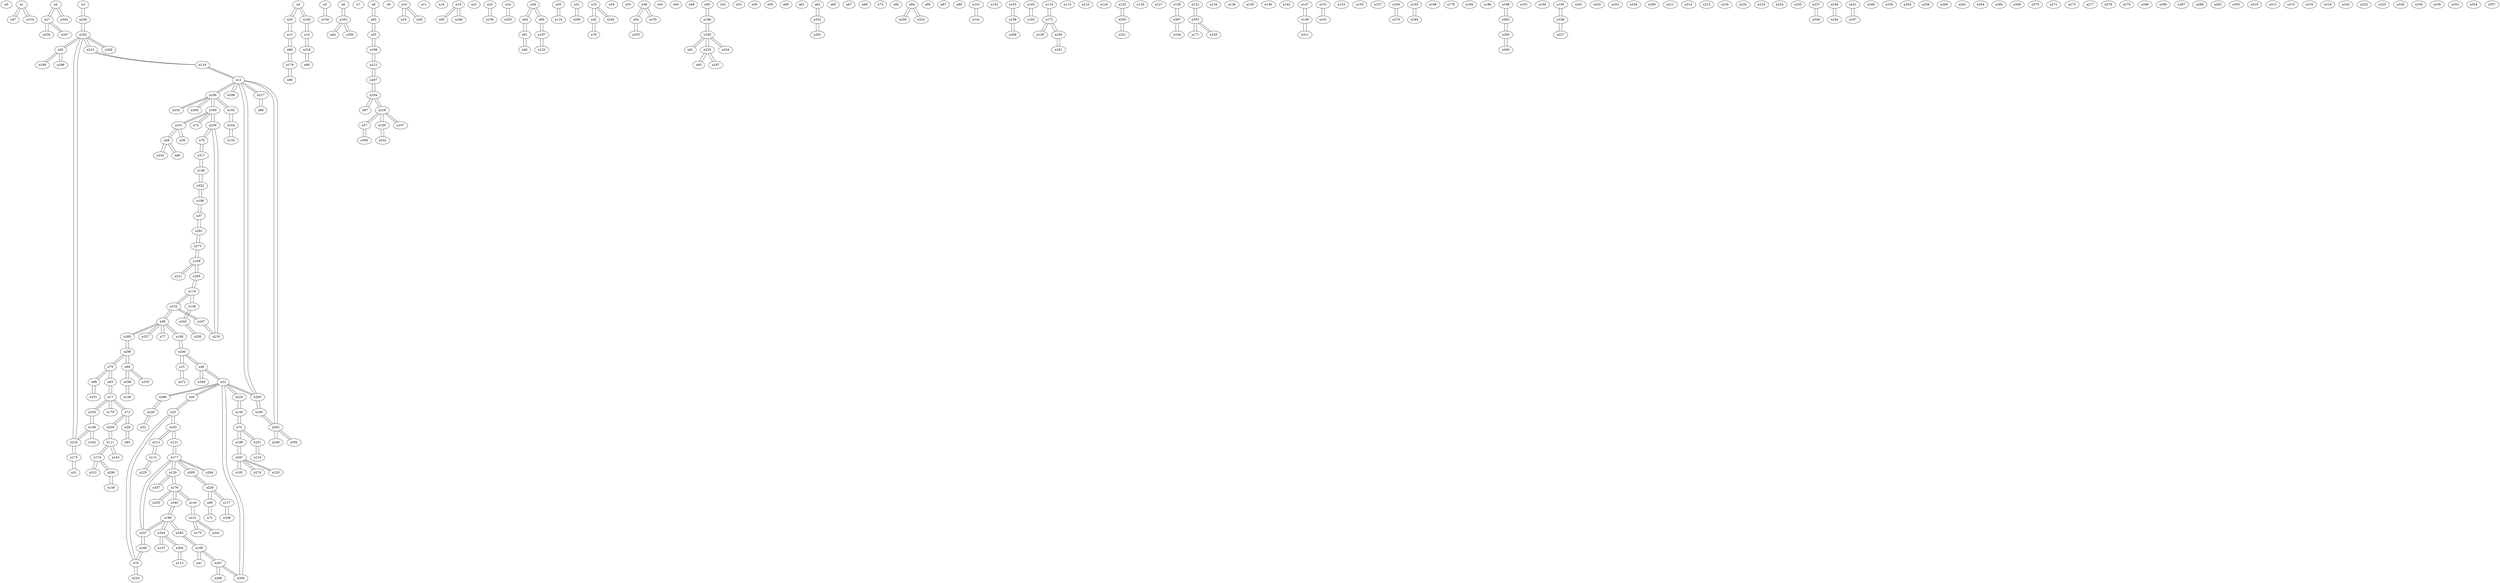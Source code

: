 graph {
n0;
n1;
n2;
n3;
n4;
n5;
n6;
n7;
n8;
n9;
n10;
n11;
n12;
n13;
n14;
n15;
n16;
n17;
n18;
n19;
n20;
n21;
n22;
n23;
n24;
n25;
n26;
n27;
n28;
n29;
n30;
n31;
n32;
n33;
n34;
n35;
n36;
n37;
n38;
n39;
n40;
n41;
n42;
n43;
n44;
n45;
n46;
n47;
n48;
n49;
n50;
n51;
n52;
n53;
n54;
n55;
n56;
n57;
n58;
n59;
n60;
n61;
n62;
n63;
n64;
n65;
n66;
n67;
n68;
n69;
n70;
n71;
n72;
n73;
n74;
n75;
n76;
n77;
n78;
n79;
n80;
n81;
n82;
n83;
n84;
n85;
n86;
n87;
n88;
n89;
n90;
n91;
n92;
n93;
n94;
n95;
n96;
n97;
n98;
n99;
n100;
n101;
n102;
n103;
n104;
n105;
n106;
n107;
n108;
n109;
n110;
n111;
n112;
n113;
n114;
n115;
n116;
n117;
n118;
n119;
n120;
n121;
n122;
n123;
n124;
n125;
n126;
n127;
n128;
n129;
n130;
n131;
n132;
n133;
n134;
n135;
n136;
n137;
n138;
n139;
n140;
n141;
n142;
n143;
n144;
n145;
n146;
n147;
n148;
n149;
n150;
n151;
n152;
n153;
n154;
n155;
n156;
n157;
n158;
n159;
n160;
n161;
n162;
n163;
n164;
n165;
n166;
n167;
n168;
n169;
n170;
n171;
n172;
n173;
n174;
n175;
n176;
n177;
n178;
n179;
n180;
n181;
n182;
n183;
n184;
n185;
n186;
n187;
n188;
n189;
n190;
n191;
n192;
n193;
n194;
n195;
n196;
n197;
n198;
n199;
n200;
n201;
n202;
n203;
n204;
n205;
n206;
n207;
n208;
n209;
n210;
n211;
n212;
n213;
n214;
n215;
n216;
n217;
n218;
n219;
n220;
n221;
n222;
n223;
n224;
n225;
n226;
n227;
n228;
n229;
n230;
n231;
n232;
n233;
n234;
n235;
n236;
n237;
n238;
n239;
n240;
n241;
n242;
n243;
n244;
n245;
n246;
n247;
n248;
n249;
n250;
n251;
n252;
n253;
n254;
n255;
n256;
n257;
n258;
n259;
n260;
n261;
n262;
n263;
n264;
n265;
n266;
n267;
n268;
n269;
n270;
n271;
n272;
n273;
n274;
n275;
n276;
n277;
n278;
n279;
n280;
n281;
n282;
n283;
n284;
n285;
n286;
n287;
n288;
n289;
n290;
n291;
n292;
n293;
n294;
n295;
n296;
n297;
n298;
n299;
n300;
n301;
n302;
n303;
n304;
n305;
n306;
n307;
n308;
n309;
n310;
n311;
n312;
n313;
n314;
n315;
n316;
n317;
n318;
n319;
n320;
n321;
n322;
n323;
n324;
n325;
n326;
n327;
n328;
n329;
n330;
n331;
n332;
n333;
n334;
n335;
n336;
n337;
n338;
n339;
n340;
n341;
n342;
n343;
n344;
n345;
n346;
n347;
n348;
n349;
n350;
n351;
n352;
n353;
n354;
n355;
n356;
n357;
n1 -- n47;
n1 -- n314;
n2 -- n27;
n2 -- n343;
n3 -- n229;
n4 -- n20;
n4 -- n193;
n5 -- n154;
n6 -- n163;
n8 -- n83;
n10 -- n28;
n10 -- n19;
n12 -- n217;
n12 -- n118;
n12 -- n208;
n12 -- n106;
n12 -- n200;
n12 -- n262;
n13 -- n66;
n13 -- n20;
n14 -- n318;
n14 -- n193;
n15 -- n272;
n15 -- n240;
n17 -- n72;
n17 -- n63;
n17 -- n333;
n17 -- n170;
n18 -- n95;
n18 -- n246;
n19 -- n10;
n20 -- n4;
n20 -- n13;
n22 -- n49;
n22 -- n40;
n22 -- n222;
n22 -- n200;
n22 -- n309;
n22 -- n296;
n23 -- n159;
n24 -- n293;
n25 -- n40;
n25 -- n245;
n25 -- n79;
n26 -- n64;
n26 -- n90;
n27 -- n2;
n27 -- n236;
n27 -- n267;
n28 -- n10;
n29 -- n85;
n29 -- n72;
n30 -- n116;
n31 -- n285;
n32 -- n42;
n32 -- n242;
n33 -- n228;
n36 -- n327;
n36 -- n265;
n36 -- n152;
n36 -- n77;
n36 -- n190;
n37 -- n281;
n37 -- n196;
n38 -- n135;
n38 -- n54;
n39 -- n231;
n40 -- n25;
n40 -- n22;
n41 -- n108;
n42 -- n76;
n42 -- n32;
n44 -- n163;
n46 -- n91;
n47 -- n1;
n49 -- n348;
n49 -- n240;
n49 -- n22;
n50 -- n166;
n51 -- n173;
n54 -- n38;
n54 -- n355;
n55 -- n83;
n55 -- n198;
n57 -- n218;
n57 -- n306;
n58 -- n252;
n58 -- n80;
n58 -- n231;
n62 -- n352;
n63 -- n17;
n63 -- n75;
n64 -- n91;
n64 -- n26;
n66 -- n13;
n66 -- n179;
n69 -- n71;
n69 -- n226;
n70 -- n145;
n70 -- n251;
n70 -- n189;
n71 -- n69;
n72 -- n29;
n72 -- n17;
n72 -- n259;
n74 -- n169;
n75 -- n63;
n75 -- n98;
n75 -- n289;
n76 -- n42;
n77 -- n36;
n78 -- n239;
n78 -- n317;
n79 -- n25;
n79 -- n340;
n79 -- n224;
n80 -- n58;
n81 -- n356;
n83 -- n55;
n83 -- n8;
n84 -- n209;
n84 -- n223;
n85 -- n29;
n88 -- n217;
n90 -- n197;
n90 -- n26;
n91 -- n64;
n91 -- n46;
n92 -- n299;
n92 -- n182;
n92 -- n199;
n93 -- n220;
n94 -- n335;
n94 -- n289;
n94 -- n258;
n95 -- n18;
n96 -- n179;
n97 -- n104;
n98 -- n331;
n98 -- n75;
n99 -- n318;
n100 -- n218;
n100 -- n332;
n101 -- n141;
n103 -- n158;
n104 -- n218;
n104 -- n297;
n104 -- n97;
n105 -- n183;
n106 -- n192;
n106 -- n12;
n106 -- n308;
n106 -- n253;
n106 -- n169;
n107 -- n218;
n108 -- n207;
n108 -- n283;
n108 -- n41;
n109 -- n273;
n109 -- n221;
n109 -- n295;
n110 -- n251;
n111 -- n174;
n111 -- n143;
n111 -- n259;
n112 -- n213;
n112 -- n225;
n113 -- n304;
n114 -- n172;
n116 -- n30;
n117 -- n339;
n117 -- n226;
n118 -- n12;
n118 -- n210;
n119 -- n152;
n119 -- n138;
n119 -- n295;
n120 -- n347;
n121 -- n245;
n121 -- n177;
n122 -- n197;
n125 -- n329;
n128 -- n172;
n129 -- n337;
n129 -- n176;
n129 -- n177;
n130 -- n307;
n131 -- n341;
n131 -- n175;
n131 -- n144;
n132 -- n353;
n133 -- n324;
n135 -- n38;
n137 -- n344;
n138 -- n119;
n138 -- n342;
n141 -- n101;
n143 -- n111;
n144 -- n176;
n144 -- n131;
n145 -- n70;
n145 -- n222;
n146 -- n322;
n146 -- n317;
n147 -- n149;
n148 -- n162;
n148 -- n216;
n148 -- n333;
n149 -- n311;
n149 -- n147;
n150 -- n290;
n151 -- n161;
n152 -- n119;
n152 -- n167;
n152 -- n36;
n154 -- n5;
n156 -- n258;
n158 -- n268;
n158 -- n103;
n159 -- n23;
n160 -- n276;
n161 -- n151;
n162 -- n148;
n163 -- n6;
n163 -- n350;
n163 -- n44;
n164 -- n307;
n165 -- n349;
n166 -- n50;
n166 -- n356;
n167 -- n152;
n167 -- n219;
n169 -- n239;
n169 -- n106;
n169 -- n74;
n169 -- n231;
n170 -- n17;
n171 -- n353;
n172 -- n205;
n172 -- n114;
n172 -- n128;
n173 -- n216;
n173 -- n51;
n174 -- n111;
n174 -- n290;
n174 -- n312;
n175 -- n131;
n176 -- n345;
n176 -- n255;
n176 -- n129;
n176 -- n144;
n177 -- n284;
n177 -- n247;
n177 -- n305;
n177 -- n129;
n177 -- n121;
n179 -- n66;
n179 -- n96;
n180 -- n345;
n180 -- n247;
n180 -- n283;
n180 -- n344;
n181 -- n347;
n182 -- n229;
n182 -- n210;
n182 -- n216;
n182 -- n328;
n182 -- n92;
n183 -- n105;
n185 -- n200;
n185 -- n262;
n187 -- n220;
n188 -- n263;
n189 -- n70;
n189 -- n347;
n190 -- n240;
n190 -- n36;
n192 -- n324;
n192 -- n106;
n193 -- n4;
n193 -- n14;
n195 -- n338;
n196 -- n322;
n196 -- n37;
n197 -- n122;
n197 -- n90;
n198 -- n212;
n198 -- n55;
n199 -- n92;
n200 -- n12;
n200 -- n22;
n200 -- n185;
n205 -- n291;
n205 -- n172;
n207 -- n108;
n207 -- n309;
n207 -- n298;
n208 -- n12;
n209 -- n84;
n210 -- n118;
n210 -- n182;
n212 -- n198;
n212 -- n297;
n213 -- n112;
n213 -- n245;
n216 -- n173;
n216 -- n182;
n216 -- n148;
n217 -- n12;
n217 -- n88;
n218 -- n57;
n218 -- n107;
n218 -- n100;
n218 -- n104;
n219 -- n239;
n219 -- n167;
n220 -- n93;
n220 -- n356;
n220 -- n187;
n221 -- n109;
n222 -- n145;
n222 -- n22;
n223 -- n84;
n224 -- n79;
n225 -- n112;
n226 -- n117;
n226 -- n305;
n226 -- n69;
n227 -- n338;
n228 -- n33;
n228 -- n296;
n229 -- n3;
n229 -- n182;
n231 -- n58;
n231 -- n169;
n231 -- n39;
n236 -- n27;
n237 -- n346;
n238 -- n244;
n239 -- n78;
n239 -- n169;
n239 -- n219;
n240 -- n49;
n240 -- n190;
n240 -- n15;
n241 -- n257;
n242 -- n32;
n243 -- n353;
n244 -- n238;
n245 -- n213;
n245 -- n25;
n245 -- n121;
n246 -- n18;
n247 -- n180;
n247 -- n340;
n247 -- n177;
n248 -- n262;
n251 -- n110;
n251 -- n70;
n252 -- n58;
n253 -- n106;
n255 -- n176;
n257 -- n241;
n258 -- n94;
n258 -- n156;
n259 -- n72;
n259 -- n111;
n262 -- n12;
n262 -- n248;
n262 -- n302;
n262 -- n185;
n263 -- n294;
n263 -- n188;
n265 -- n289;
n265 -- n36;
n267 -- n27;
n268 -- n158;
n272 -- n15;
n273 -- n281;
n273 -- n109;
n274 -- n347;
n276 -- n160;
n281 -- n273;
n281 -- n37;
n282 -- n342;
n283 -- n180;
n283 -- n108;
n284 -- n177;
n285 -- n31;
n289 -- n265;
n289 -- n94;
n289 -- n75;
n290 -- n174;
n290 -- n150;
n291 -- n205;
n293 -- n24;
n294 -- n263;
n294 -- n300;
n295 -- n119;
n295 -- n109;
n296 -- n22;
n296 -- n228;
n297 -- n212;
n297 -- n104;
n298 -- n207;
n299 -- n92;
n300 -- n294;
n301 -- n352;
n302 -- n262;
n304 -- n113;
n304 -- n344;
n305 -- n226;
n305 -- n177;
n306 -- n57;
n307 -- n164;
n307 -- n130;
n308 -- n106;
n309 -- n207;
n309 -- n22;
n311 -- n149;
n312 -- n174;
n314 -- n1;
n317 -- n78;
n317 -- n146;
n318 -- n14;
n318 -- n99;
n321 -- n329;
n322 -- n196;
n322 -- n146;
n324 -- n192;
n324 -- n133;
n327 -- n36;
n328 -- n182;
n329 -- n125;
n329 -- n321;
n331 -- n98;
n332 -- n100;
n333 -- n17;
n333 -- n148;
n334 -- n356;
n335 -- n94;
n337 -- n129;
n338 -- n227;
n338 -- n195;
n339 -- n117;
n340 -- n247;
n340 -- n79;
n341 -- n131;
n342 -- n282;
n342 -- n138;
n343 -- n2;
n344 -- n137;
n344 -- n180;
n344 -- n304;
n345 -- n180;
n345 -- n176;
n346 -- n237;
n347 -- n181;
n347 -- n274;
n347 -- n189;
n347 -- n120;
n348 -- n49;
n349 -- n165;
n350 -- n163;
n352 -- n62;
n352 -- n301;
n353 -- n132;
n353 -- n171;
n353 -- n243;
n355 -- n54;
n356 -- n334;
n356 -- n220;
n356 -- n81;
n356 -- n166;
}
